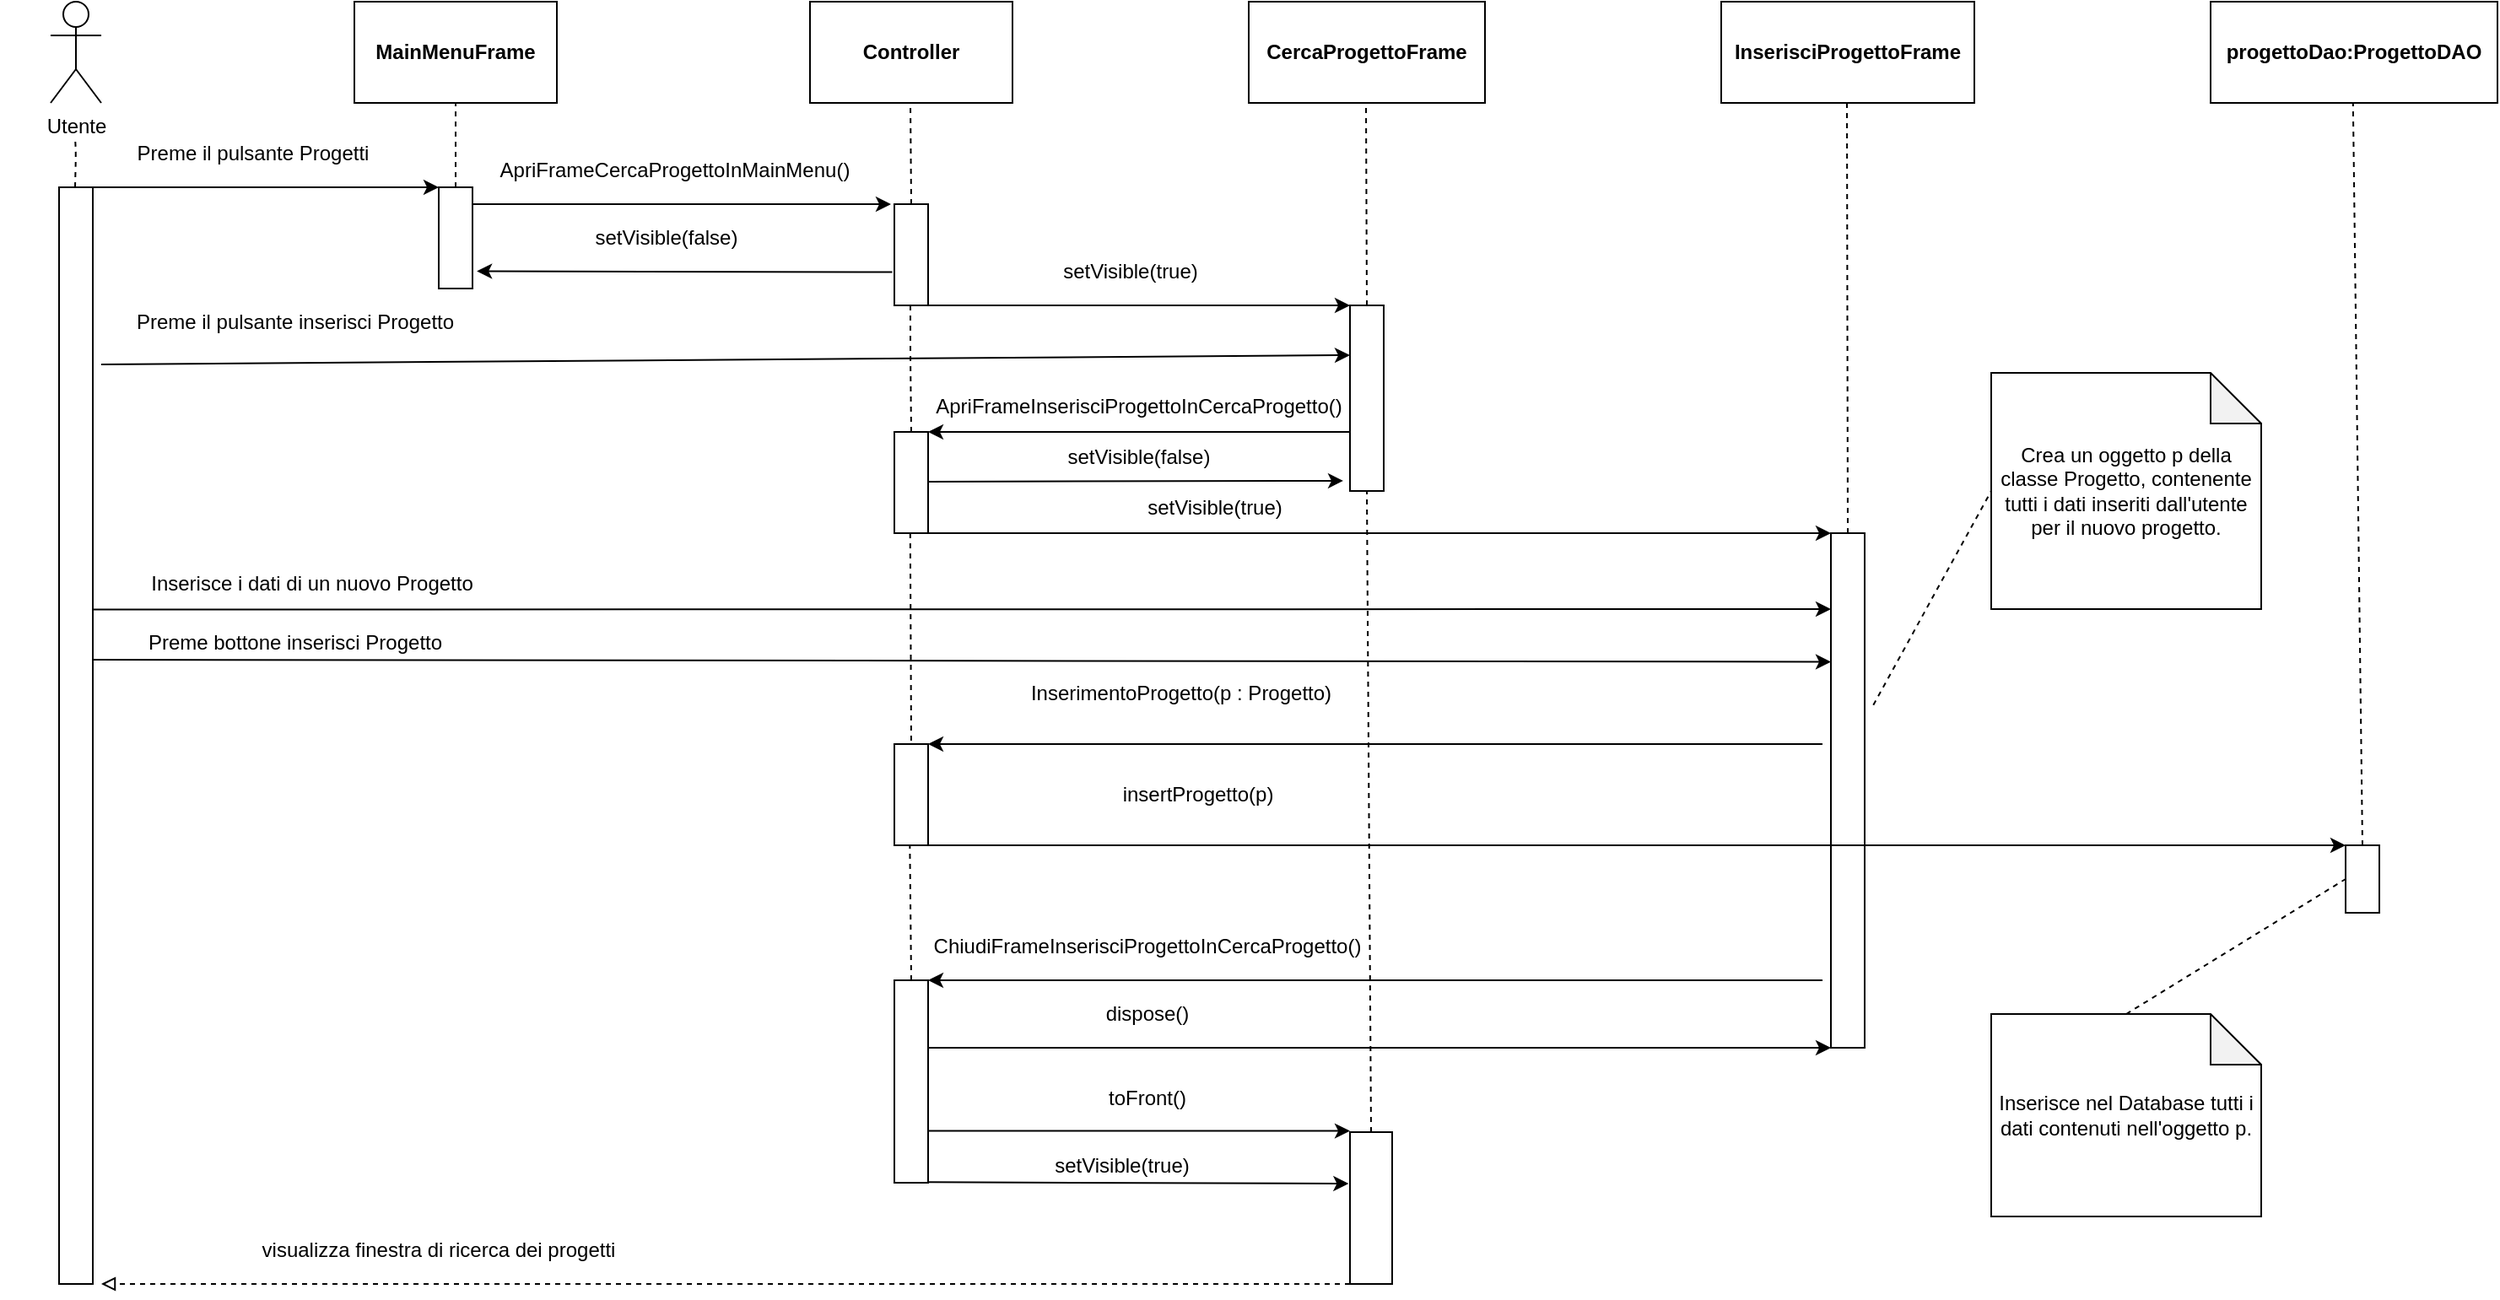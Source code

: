 <mxfile version="14.1.8" type="device"><diagram id="kgpKYQtTHZ0yAKxKKP6v" name="Page-1"><mxGraphModel dx="2554" dy="988" grid="1" gridSize="10" guides="1" tooltips="1" connect="1" arrows="1" fold="1" page="1" pageScale="1" pageWidth="850" pageHeight="1100" math="0" shadow="0"><root><mxCell id="0"/><mxCell id="1" parent="0"/><mxCell id="x3Po-7LhDRx8OjM45vvX-1" value="Utente" style="shape=umlActor;verticalLabelPosition=bottom;verticalAlign=top;html=1;outlineConnect=0;" parent="1" vertex="1"><mxGeometry x="10" y="40" width="30" height="60" as="geometry"/></mxCell><mxCell id="x3Po-7LhDRx8OjM45vvX-4" value="" style="endArrow=none;dashed=1;html=1;" parent="1" edge="1"><mxGeometry width="50" height="50" relative="1" as="geometry"><mxPoint x="24.5" y="150" as="sourcePoint"/><mxPoint x="24.5" y="120" as="targetPoint"/><Array as="points"><mxPoint x="25" y="130"/></Array></mxGeometry></mxCell><mxCell id="x3Po-7LhDRx8OjM45vvX-5" value="" style="rounded=0;whiteSpace=wrap;html=1;" parent="1" vertex="1"><mxGeometry x="15" y="150" width="20" height="650" as="geometry"/></mxCell><mxCell id="x3Po-7LhDRx8OjM45vvX-6" value="&lt;b&gt;MainMenuFrame&lt;/b&gt;" style="rounded=0;whiteSpace=wrap;html=1;" parent="1" vertex="1"><mxGeometry x="190" y="40" width="120" height="60" as="geometry"/></mxCell><mxCell id="x3Po-7LhDRx8OjM45vvX-7" value="" style="endArrow=none;dashed=1;html=1;entryX=0.5;entryY=1;entryDx=0;entryDy=0;exitX=0.5;exitY=0;exitDx=0;exitDy=0;" parent="1" source="x3Po-7LhDRx8OjM45vvX-11" target="x3Po-7LhDRx8OjM45vvX-6" edge="1"><mxGeometry width="50" height="50" relative="1" as="geometry"><mxPoint x="250" y="140" as="sourcePoint"/><mxPoint x="249.5" y="100" as="targetPoint"/></mxGeometry></mxCell><mxCell id="x3Po-7LhDRx8OjM45vvX-8" value="" style="endArrow=classic;html=1;" parent="1" edge="1"><mxGeometry width="50" height="50" relative="1" as="geometry"><mxPoint x="35" y="150" as="sourcePoint"/><mxPoint x="240" y="150" as="targetPoint"/></mxGeometry></mxCell><mxCell id="x3Po-7LhDRx8OjM45vvX-9" value="Preme il pulsante Progetti" style="text;html=1;strokeColor=none;fillColor=none;align=center;verticalAlign=middle;whiteSpace=wrap;rounded=0;" parent="1" vertex="1"><mxGeometry x="50" y="120" width="160" height="20" as="geometry"/></mxCell><mxCell id="x3Po-7LhDRx8OjM45vvX-11" value="" style="rounded=0;whiteSpace=wrap;html=1;" parent="1" vertex="1"><mxGeometry x="240" y="150" width="20" height="60" as="geometry"/></mxCell><mxCell id="x3Po-7LhDRx8OjM45vvX-12" value="&lt;b&gt;Controller&lt;/b&gt;" style="rounded=0;whiteSpace=wrap;html=1;" parent="1" vertex="1"><mxGeometry x="460" y="40" width="120" height="60" as="geometry"/></mxCell><mxCell id="x3Po-7LhDRx8OjM45vvX-13" value="" style="endArrow=none;dashed=1;html=1;exitX=0.5;exitY=0;exitDx=0;exitDy=0;" parent="1" source="x3Po-7LhDRx8OjM45vvX-14" edge="1"><mxGeometry width="50" height="50" relative="1" as="geometry"><mxPoint x="520" y="150" as="sourcePoint"/><mxPoint x="519.5" y="100" as="targetPoint"/></mxGeometry></mxCell><mxCell id="x3Po-7LhDRx8OjM45vvX-14" value="" style="rounded=0;whiteSpace=wrap;html=1;" parent="1" vertex="1"><mxGeometry x="510" y="160" width="20" height="60" as="geometry"/></mxCell><mxCell id="x3Po-7LhDRx8OjM45vvX-15" value="" style="endArrow=classic;html=1;" parent="1" edge="1"><mxGeometry width="50" height="50" relative="1" as="geometry"><mxPoint x="260" y="160" as="sourcePoint"/><mxPoint x="508" y="160" as="targetPoint"/></mxGeometry></mxCell><mxCell id="x3Po-7LhDRx8OjM45vvX-16" value="ApriFrameCercaProgettoInMainMenu()" style="text;html=1;strokeColor=none;fillColor=none;align=center;verticalAlign=middle;whiteSpace=wrap;rounded=0;" parent="1" vertex="1"><mxGeometry x="270" y="130" width="220" height="20" as="geometry"/></mxCell><mxCell id="x3Po-7LhDRx8OjM45vvX-18" value="" style="endArrow=classic;html=1;entryX=1.129;entryY=0.829;entryDx=0;entryDy=0;entryPerimeter=0;exitX=-0.062;exitY=0.671;exitDx=0;exitDy=0;exitPerimeter=0;" parent="1" source="x3Po-7LhDRx8OjM45vvX-14" target="x3Po-7LhDRx8OjM45vvX-11" edge="1"><mxGeometry width="50" height="50" relative="1" as="geometry"><mxPoint x="370" y="200" as="sourcePoint"/><mxPoint x="420" y="150" as="targetPoint"/></mxGeometry></mxCell><mxCell id="x3Po-7LhDRx8OjM45vvX-19" value="setVisible(false)" style="text;html=1;strokeColor=none;fillColor=none;align=center;verticalAlign=middle;whiteSpace=wrap;rounded=0;" parent="1" vertex="1"><mxGeometry x="330" y="170" width="90" height="20" as="geometry"/></mxCell><mxCell id="x3Po-7LhDRx8OjM45vvX-20" value="&lt;b&gt;CercaProgettoFrame&lt;/b&gt;" style="rounded=0;whiteSpace=wrap;html=1;" parent="1" vertex="1"><mxGeometry x="720" y="40" width="140" height="60" as="geometry"/></mxCell><mxCell id="x3Po-7LhDRx8OjM45vvX-21" value="" style="endArrow=classic;html=1;entryX=0;entryY=0;entryDx=0;entryDy=0;" parent="1" target="x3Po-7LhDRx8OjM45vvX-23" edge="1"><mxGeometry width="50" height="50" relative="1" as="geometry"><mxPoint x="530" y="220" as="sourcePoint"/><mxPoint x="760" y="220" as="targetPoint"/></mxGeometry></mxCell><mxCell id="x3Po-7LhDRx8OjM45vvX-22" value="" style="endArrow=none;dashed=1;html=1;exitX=0.5;exitY=0;exitDx=0;exitDy=0;" parent="1" source="x3Po-7LhDRx8OjM45vvX-23" edge="1"><mxGeometry width="50" height="50" relative="1" as="geometry"><mxPoint x="790" y="210" as="sourcePoint"/><mxPoint x="789.5" y="100" as="targetPoint"/></mxGeometry></mxCell><mxCell id="x3Po-7LhDRx8OjM45vvX-23" value="" style="rounded=0;whiteSpace=wrap;html=1;" parent="1" vertex="1"><mxGeometry x="780" y="220" width="20" height="110" as="geometry"/></mxCell><mxCell id="x3Po-7LhDRx8OjM45vvX-24" value="setVisible(true)" style="text;html=1;strokeColor=none;fillColor=none;align=center;verticalAlign=middle;whiteSpace=wrap;rounded=0;" parent="1" vertex="1"><mxGeometry x="590" y="190" width="120" height="20" as="geometry"/></mxCell><mxCell id="oJnqXA7Ye44NDxgrwShz-1" value="" style="endArrow=classic;html=1;" parent="1" edge="1"><mxGeometry width="50" height="50" relative="1" as="geometry"><mxPoint x="40" y="255" as="sourcePoint"/><mxPoint x="780" y="249.5" as="targetPoint"/></mxGeometry></mxCell><mxCell id="oJnqXA7Ye44NDxgrwShz-2" value="Preme il pulsante inserisci Progetto" style="text;html=1;strokeColor=none;fillColor=none;align=center;verticalAlign=middle;whiteSpace=wrap;rounded=0;" parent="1" vertex="1"><mxGeometry x="20" y="220" width="270" height="20" as="geometry"/></mxCell><mxCell id="oJnqXA7Ye44NDxgrwShz-3" value="" style="endArrow=none;dashed=1;html=1;exitX=0.5;exitY=0;exitDx=0;exitDy=0;" parent="1" source="oJnqXA7Ye44NDxgrwShz-4" edge="1"><mxGeometry width="50" height="50" relative="1" as="geometry"><mxPoint x="519.5" y="280" as="sourcePoint"/><mxPoint x="519.5" y="220" as="targetPoint"/><Array as="points"><mxPoint x="519.5" y="250"/></Array></mxGeometry></mxCell><mxCell id="oJnqXA7Ye44NDxgrwShz-4" value="" style="rounded=0;whiteSpace=wrap;html=1;" parent="1" vertex="1"><mxGeometry x="510" y="295" width="20" height="60" as="geometry"/></mxCell><mxCell id="oJnqXA7Ye44NDxgrwShz-5" value="" style="endArrow=classic;html=1;" parent="1" edge="1"><mxGeometry width="50" height="50" relative="1" as="geometry"><mxPoint x="780" y="295" as="sourcePoint"/><mxPoint x="530" y="295" as="targetPoint"/></mxGeometry></mxCell><mxCell id="oJnqXA7Ye44NDxgrwShz-6" value="ApriFrameInserisciProgettoInCercaProgetto()" style="text;html=1;strokeColor=none;fillColor=none;align=center;verticalAlign=middle;whiteSpace=wrap;rounded=0;" parent="1" vertex="1"><mxGeometry x="580" y="270" width="150" height="20" as="geometry"/></mxCell><mxCell id="oJnqXA7Ye44NDxgrwShz-9" value="" style="endArrow=classic;html=1;entryX=-0.2;entryY=0.945;entryDx=0;entryDy=0;entryPerimeter=0;" parent="1" target="x3Po-7LhDRx8OjM45vvX-23" edge="1"><mxGeometry width="50" height="50" relative="1" as="geometry"><mxPoint x="530" y="324.5" as="sourcePoint"/><mxPoint x="770" y="325" as="targetPoint"/></mxGeometry></mxCell><mxCell id="oJnqXA7Ye44NDxgrwShz-10" value="setVisible(false)" style="text;html=1;strokeColor=none;fillColor=none;align=center;verticalAlign=middle;whiteSpace=wrap;rounded=0;" parent="1" vertex="1"><mxGeometry x="570" y="300" width="170" height="20" as="geometry"/></mxCell><mxCell id="oJnqXA7Ye44NDxgrwShz-11" value="&lt;b&gt;InserisciProgettoFrame&lt;/b&gt;" style="rounded=0;whiteSpace=wrap;html=1;" parent="1" vertex="1"><mxGeometry x="1000" y="40" width="150" height="60" as="geometry"/></mxCell><mxCell id="oJnqXA7Ye44NDxgrwShz-12" value="" style="endArrow=none;dashed=1;html=1;exitX=0.5;exitY=0;exitDx=0;exitDy=0;" parent="1" source="oJnqXA7Ye44NDxgrwShz-17" edge="1"><mxGeometry width="50" height="50" relative="1" as="geometry"><mxPoint x="1075" y="300" as="sourcePoint"/><mxPoint x="1074.5" y="100" as="targetPoint"/></mxGeometry></mxCell><mxCell id="oJnqXA7Ye44NDxgrwShz-14" value="" style="endArrow=classic;html=1;entryX=0;entryY=0;entryDx=0;entryDy=0;" parent="1" target="oJnqXA7Ye44NDxgrwShz-17" edge="1"><mxGeometry width="50" height="50" relative="1" as="geometry"><mxPoint x="530" y="355" as="sourcePoint"/><mxPoint x="1010" y="355" as="targetPoint"/></mxGeometry></mxCell><mxCell id="oJnqXA7Ye44NDxgrwShz-16" value="setVisible(true)" style="text;html=1;strokeColor=none;fillColor=none;align=center;verticalAlign=middle;whiteSpace=wrap;rounded=0;" parent="1" vertex="1"><mxGeometry x="640" y="330" width="120" height="20" as="geometry"/></mxCell><mxCell id="oJnqXA7Ye44NDxgrwShz-17" value="" style="rounded=0;whiteSpace=wrap;html=1;" parent="1" vertex="1"><mxGeometry x="1065" y="355" width="20" height="305" as="geometry"/></mxCell><mxCell id="oJnqXA7Ye44NDxgrwShz-18" value="" style="endArrow=classic;html=1;exitX=1.005;exitY=0.385;exitDx=0;exitDy=0;exitPerimeter=0;" parent="1" source="x3Po-7LhDRx8OjM45vvX-5" edge="1"><mxGeometry width="50" height="50" relative="1" as="geometry"><mxPoint x="40" y="400" as="sourcePoint"/><mxPoint x="1065" y="400" as="targetPoint"/></mxGeometry></mxCell><mxCell id="oJnqXA7Ye44NDxgrwShz-19" value="Inserisce i dati di un nuovo Progetto" style="text;html=1;strokeColor=none;fillColor=none;align=center;verticalAlign=middle;whiteSpace=wrap;rounded=0;" parent="1" vertex="1"><mxGeometry x="-20" y="375" width="370" height="20" as="geometry"/></mxCell><mxCell id="oJnqXA7Ye44NDxgrwShz-20" value="" style="endArrow=none;dashed=1;html=1;entryX=0.5;entryY=0;entryDx=0;entryDy=0;" parent="1" target="oJnqXA7Ye44NDxgrwShz-21" edge="1"><mxGeometry width="50" height="50" relative="1" as="geometry"><mxPoint x="519.41" y="355" as="sourcePoint"/><mxPoint x="519" y="450" as="targetPoint"/></mxGeometry></mxCell><mxCell id="oJnqXA7Ye44NDxgrwShz-21" value="" style="rounded=0;whiteSpace=wrap;html=1;" parent="1" vertex="1"><mxGeometry x="510" y="480" width="20" height="60" as="geometry"/></mxCell><mxCell id="oJnqXA7Ye44NDxgrwShz-22" value="" style="endArrow=classic;html=1;" parent="1" edge="1"><mxGeometry width="50" height="50" relative="1" as="geometry"><mxPoint x="1060" y="480" as="sourcePoint"/><mxPoint x="530" y="480" as="targetPoint"/></mxGeometry></mxCell><mxCell id="oJnqXA7Ye44NDxgrwShz-23" value="" style="endArrow=classic;html=1;entryX=0;entryY=0.25;entryDx=0;entryDy=0;" parent="1" target="oJnqXA7Ye44NDxgrwShz-17" edge="1"><mxGeometry width="50" height="50" relative="1" as="geometry"><mxPoint x="35" y="430" as="sourcePoint"/><mxPoint x="1060" y="430" as="targetPoint"/></mxGeometry></mxCell><mxCell id="oJnqXA7Ye44NDxgrwShz-25" value="Preme bottone inserisci Progetto" style="text;html=1;strokeColor=none;fillColor=none;align=center;verticalAlign=middle;whiteSpace=wrap;rounded=0;" parent="1" vertex="1"><mxGeometry x="15" y="410" width="280" height="20" as="geometry"/></mxCell><mxCell id="oJnqXA7Ye44NDxgrwShz-26" value="InserimentoProgetto(p : Progetto)" style="text;html=1;strokeColor=none;fillColor=none;align=center;verticalAlign=middle;whiteSpace=wrap;rounded=0;" parent="1" vertex="1"><mxGeometry x="580" y="440" width="200" height="20" as="geometry"/></mxCell><mxCell id="oJnqXA7Ye44NDxgrwShz-27" value="&lt;b&gt;progettoDao:ProgettoDAO&lt;/b&gt;" style="rounded=0;whiteSpace=wrap;html=1;" parent="1" vertex="1"><mxGeometry x="1290" y="40" width="170" height="60" as="geometry"/></mxCell><mxCell id="oJnqXA7Ye44NDxgrwShz-29" value="" style="endArrow=none;dashed=1;html=1;exitX=0.5;exitY=0;exitDx=0;exitDy=0;" parent="1" source="oJnqXA7Ye44NDxgrwShz-31" edge="1"><mxGeometry width="50" height="50" relative="1" as="geometry"><mxPoint x="1380" y="520" as="sourcePoint"/><mxPoint x="1374.41" y="100" as="targetPoint"/></mxGeometry></mxCell><mxCell id="oJnqXA7Ye44NDxgrwShz-30" value="" style="endArrow=classic;html=1;exitX=1;exitY=1;exitDx=0;exitDy=0;" parent="1" source="oJnqXA7Ye44NDxgrwShz-21" edge="1"><mxGeometry width="50" height="50" relative="1" as="geometry"><mxPoint x="560" y="540" as="sourcePoint"/><mxPoint x="1370" y="540" as="targetPoint"/></mxGeometry></mxCell><mxCell id="oJnqXA7Ye44NDxgrwShz-31" value="" style="rounded=0;whiteSpace=wrap;html=1;" parent="1" vertex="1"><mxGeometry x="1370" y="540" width="20" height="40" as="geometry"/></mxCell><mxCell id="oJnqXA7Ye44NDxgrwShz-32" value="insertProgetto(p)" style="text;html=1;strokeColor=none;fillColor=none;align=center;verticalAlign=middle;whiteSpace=wrap;rounded=0;" parent="1" vertex="1"><mxGeometry x="600" y="500" width="180" height="20" as="geometry"/></mxCell><mxCell id="oJnqXA7Ye44NDxgrwShz-33" value="" style="endArrow=none;dashed=1;html=1;exitX=0.5;exitY=0;exitDx=0;exitDy=0;" parent="1" source="oJnqXA7Ye44NDxgrwShz-34" edge="1"><mxGeometry width="50" height="50" relative="1" as="geometry"><mxPoint x="519.17" y="610" as="sourcePoint"/><mxPoint x="519.17" y="540" as="targetPoint"/></mxGeometry></mxCell><mxCell id="oJnqXA7Ye44NDxgrwShz-34" value="" style="rounded=0;whiteSpace=wrap;html=1;" parent="1" vertex="1"><mxGeometry x="510" y="620" width="20" height="120" as="geometry"/></mxCell><mxCell id="oJnqXA7Ye44NDxgrwShz-37" value="" style="endArrow=classic;html=1;entryX=1;entryY=0;entryDx=0;entryDy=0;" parent="1" target="oJnqXA7Ye44NDxgrwShz-34" edge="1"><mxGeometry width="50" height="50" relative="1" as="geometry"><mxPoint x="1060" y="620" as="sourcePoint"/><mxPoint x="540" y="620" as="targetPoint"/></mxGeometry></mxCell><mxCell id="oJnqXA7Ye44NDxgrwShz-38" value="ChiudiFrameInserisciProgettoInCercaProgetto()" style="text;html=1;strokeColor=none;fillColor=none;align=center;verticalAlign=middle;whiteSpace=wrap;rounded=0;" parent="1" vertex="1"><mxGeometry x="490" y="590" width="340" height="20" as="geometry"/></mxCell><mxCell id="oJnqXA7Ye44NDxgrwShz-39" value="" style="endArrow=classic;html=1;entryX=0;entryY=1;entryDx=0;entryDy=0;" parent="1" target="oJnqXA7Ye44NDxgrwShz-17" edge="1"><mxGeometry width="50" height="50" relative="1" as="geometry"><mxPoint x="530" y="660" as="sourcePoint"/><mxPoint x="1060" y="660" as="targetPoint"/></mxGeometry></mxCell><mxCell id="oJnqXA7Ye44NDxgrwShz-40" value="dispose()" style="text;html=1;strokeColor=none;fillColor=none;align=center;verticalAlign=middle;whiteSpace=wrap;rounded=0;" parent="1" vertex="1"><mxGeometry x="600" y="630" width="120" height="20" as="geometry"/></mxCell><mxCell id="oJnqXA7Ye44NDxgrwShz-43" value="" style="endArrow=none;dashed=1;html=1;entryX=0.5;entryY=1;entryDx=0;entryDy=0;exitX=0.5;exitY=0;exitDx=0;exitDy=0;" parent="1" source="oJnqXA7Ye44NDxgrwShz-45" target="x3Po-7LhDRx8OjM45vvX-23" edge="1"><mxGeometry width="50" height="50" relative="1" as="geometry"><mxPoint x="790" y="690" as="sourcePoint"/><mxPoint x="789.615" y="360" as="targetPoint"/></mxGeometry></mxCell><mxCell id="oJnqXA7Ye44NDxgrwShz-45" value="" style="rounded=0;whiteSpace=wrap;html=1;" parent="1" vertex="1"><mxGeometry x="780" y="710" width="25" height="90" as="geometry"/></mxCell><mxCell id="oJnqXA7Ye44NDxgrwShz-46" value="" style="endArrow=classic;html=1;" parent="1" edge="1"><mxGeometry width="50" height="50" relative="1" as="geometry"><mxPoint x="530" y="709.31" as="sourcePoint"/><mxPoint x="780" y="709.31" as="targetPoint"/><Array as="points"><mxPoint x="680" y="709.31"/></Array></mxGeometry></mxCell><mxCell id="oJnqXA7Ye44NDxgrwShz-47" value="toFront()" style="text;html=1;strokeColor=none;fillColor=none;align=center;verticalAlign=middle;whiteSpace=wrap;rounded=0;" parent="1" vertex="1"><mxGeometry x="620" y="680" width="80" height="20" as="geometry"/></mxCell><mxCell id="oJnqXA7Ye44NDxgrwShz-48" value="" style="endArrow=classic;html=1;entryX=-0.033;entryY=0.339;entryDx=0;entryDy=0;entryPerimeter=0;" parent="1" target="oJnqXA7Ye44NDxgrwShz-45" edge="1"><mxGeometry width="50" height="50" relative="1" as="geometry"><mxPoint x="530" y="739.66" as="sourcePoint"/><mxPoint x="610" y="739.66" as="targetPoint"/></mxGeometry></mxCell><mxCell id="oJnqXA7Ye44NDxgrwShz-49" value="setVisible(true)" style="text;html=1;strokeColor=none;fillColor=none;align=center;verticalAlign=middle;whiteSpace=wrap;rounded=0;" parent="1" vertex="1"><mxGeometry x="560" y="720" width="170" height="20" as="geometry"/></mxCell><mxCell id="oJnqXA7Ye44NDxgrwShz-51" value="" style="endArrow=block;html=1;dashed=1;endFill=0;" parent="1" edge="1"><mxGeometry width="50" height="50" relative="1" as="geometry"><mxPoint x="780" y="800" as="sourcePoint"/><mxPoint x="40" y="800" as="targetPoint"/></mxGeometry></mxCell><mxCell id="oJnqXA7Ye44NDxgrwShz-52" value="visualizza finestra di ricerca dei progetti" style="text;html=1;strokeColor=none;fillColor=none;align=center;verticalAlign=middle;whiteSpace=wrap;rounded=0;" parent="1" vertex="1"><mxGeometry x="60" y="770" width="360" height="20" as="geometry"/></mxCell><mxCell id="oJnqXA7Ye44NDxgrwShz-53" style="edgeStyle=orthogonalEdgeStyle;rounded=0;orthogonalLoop=1;jettySize=auto;html=1;exitX=0.5;exitY=1;exitDx=0;exitDy=0;dashed=1;endArrow=block;endFill=0;" parent="1" source="oJnqXA7Ye44NDxgrwShz-40" target="oJnqXA7Ye44NDxgrwShz-40" edge="1"><mxGeometry relative="1" as="geometry"/></mxCell><mxCell id="Ikcv5YtrdekStw4hHrli-2" value="Crea un oggetto p della classe Progetto, contenente tutti i dati inseriti dall'utente per il nuovo progetto." style="shape=note;whiteSpace=wrap;html=1;backgroundOutline=1;darkOpacity=0.05;" parent="1" vertex="1"><mxGeometry x="1160" y="260" width="160" height="140" as="geometry"/></mxCell><mxCell id="Ikcv5YtrdekStw4hHrli-3" value="" style="endArrow=none;dashed=1;html=1;entryX=0;entryY=0.5;entryDx=0;entryDy=0;entryPerimeter=0;exitX=1.257;exitY=0.334;exitDx=0;exitDy=0;exitPerimeter=0;" parent="1" source="oJnqXA7Ye44NDxgrwShz-17" target="Ikcv5YtrdekStw4hHrli-2" edge="1"><mxGeometry width="50" height="50" relative="1" as="geometry"><mxPoint x="1085" y="445" as="sourcePoint"/><mxPoint x="1135" y="395" as="targetPoint"/></mxGeometry></mxCell><mxCell id="Ikcv5YtrdekStw4hHrli-5" value="Inserisce nel Database tutti i dati contenuti nell'oggetto p." style="shape=note;whiteSpace=wrap;html=1;backgroundOutline=1;darkOpacity=0.05;" parent="1" vertex="1"><mxGeometry x="1160" y="640" width="160" height="120" as="geometry"/></mxCell><mxCell id="Ikcv5YtrdekStw4hHrli-6" value="" style="endArrow=none;dashed=1;html=1;exitX=0.5;exitY=0;exitDx=0;exitDy=0;exitPerimeter=0;" parent="1" source="Ikcv5YtrdekStw4hHrli-5" edge="1"><mxGeometry width="50" height="50" relative="1" as="geometry"><mxPoint x="1320" y="610" as="sourcePoint"/><mxPoint x="1370" y="560" as="targetPoint"/></mxGeometry></mxCell></root></mxGraphModel></diagram></mxfile>